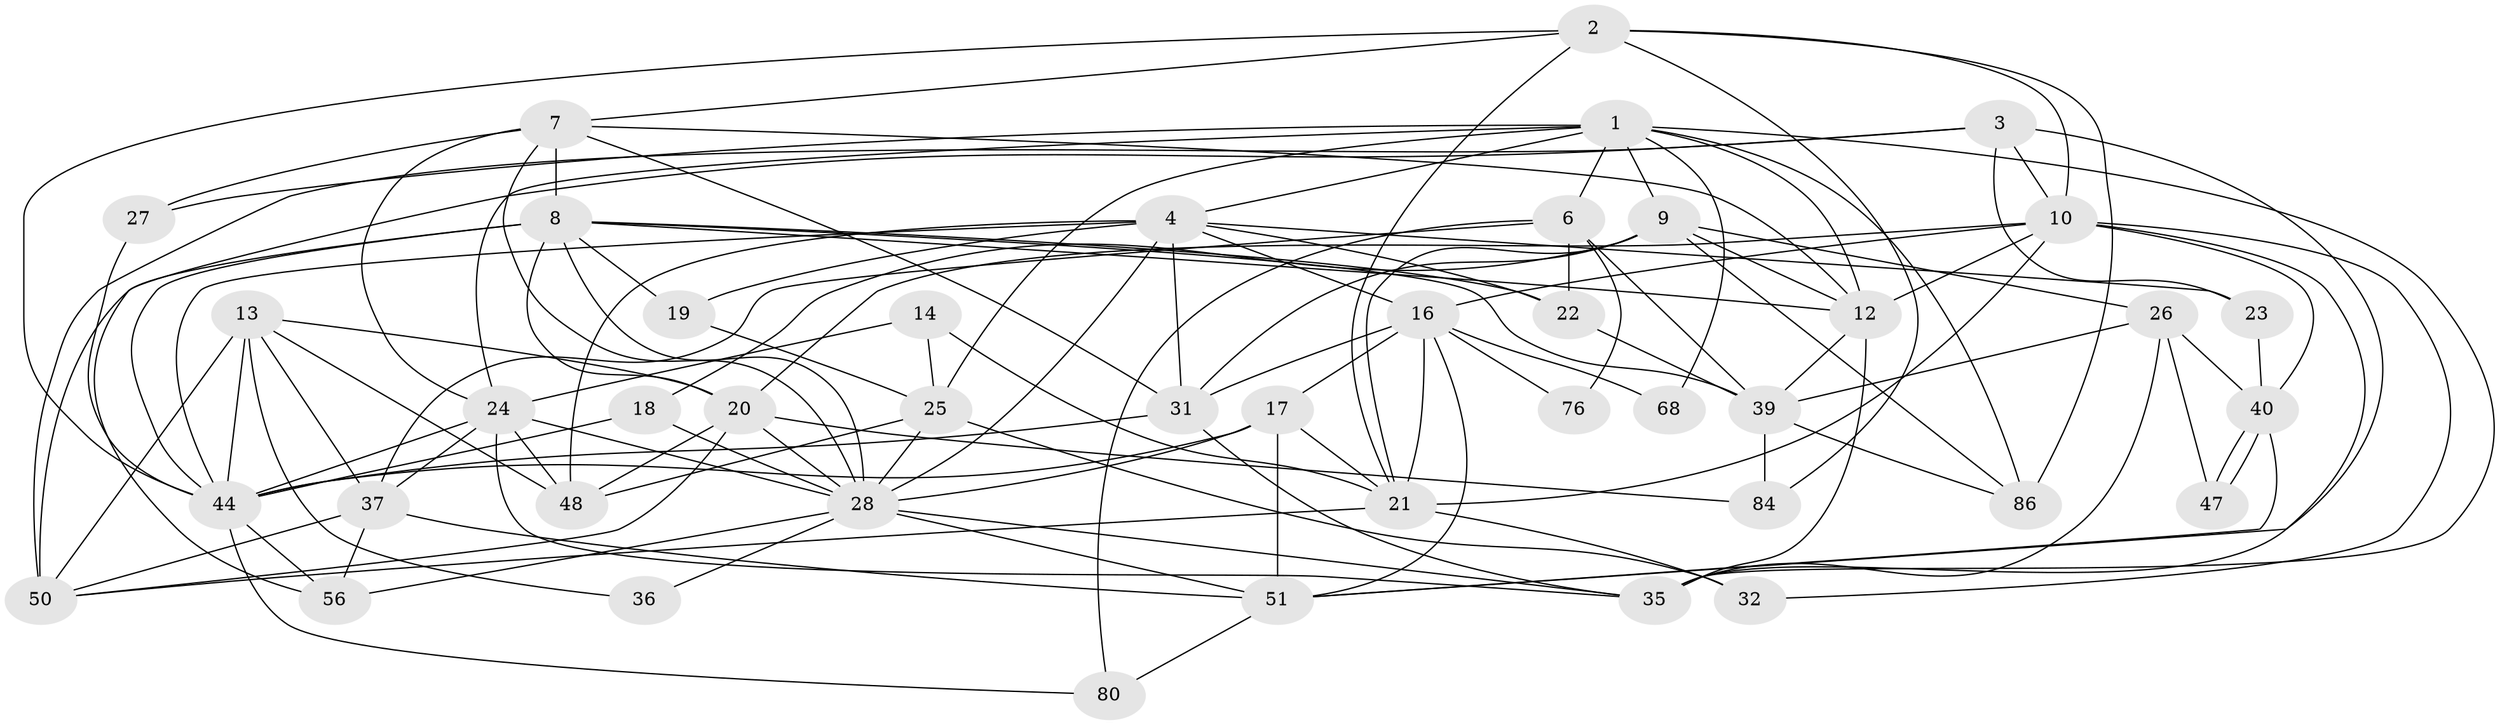 // original degree distribution, {8: 0.011627906976744186, 4: 0.29069767441860467, 5: 0.27906976744186046, 7: 0.011627906976744186, 3: 0.23255813953488372, 2: 0.12790697674418605, 6: 0.03488372093023256, 9: 0.011627906976744186}
// Generated by graph-tools (version 1.1) at 2025/18/03/04/25 18:18:46]
// undirected, 43 vertices, 123 edges
graph export_dot {
graph [start="1"]
  node [color=gray90,style=filled];
  1 [super="+45"];
  2 [super="+5"];
  3;
  4 [super="+15"];
  6 [super="+78"];
  7 [super="+73"];
  8 [super="+62+11"];
  9;
  10 [super="+29+61+63"];
  12 [super="+33+67+49"];
  13 [super="+57"];
  14;
  16 [super="+46+41"];
  17 [super="+70"];
  18 [super="+64"];
  19;
  20 [super="+85+81"];
  21 [super="+30"];
  22;
  23;
  24 [super="+43"];
  25;
  26;
  27;
  28 [super="+65+42"];
  31 [super="+34"];
  32;
  35 [super="+75+53"];
  36;
  37 [super="+38+82"];
  39 [super="+71"];
  40 [super="+74"];
  44 [super="+54+72+79"];
  47;
  48 [super="+77"];
  50 [super="+59"];
  51 [super="+58"];
  56;
  68;
  76;
  80;
  84;
  86;
  1 -- 9;
  1 -- 86;
  1 -- 4;
  1 -- 24;
  1 -- 68;
  1 -- 12;
  1 -- 27;
  1 -- 25;
  1 -- 35;
  1 -- 6;
  2 -- 84;
  2 -- 86;
  2 -- 10;
  2 -- 44;
  2 -- 21;
  2 -- 7;
  3 -- 23;
  3 -- 50;
  3 -- 51;
  3 -- 56;
  3 -- 10;
  4 -- 23;
  4 -- 48;
  4 -- 16;
  4 -- 19;
  4 -- 22;
  4 -- 31;
  4 -- 44;
  4 -- 28;
  6 -- 80;
  6 -- 22;
  6 -- 76;
  6 -- 39;
  6 -- 37;
  7 -- 8;
  7 -- 27;
  7 -- 24;
  7 -- 31;
  7 -- 28;
  7 -- 12;
  8 -- 50;
  8 -- 20;
  8 -- 28 [weight=2];
  8 -- 22;
  8 -- 19;
  8 -- 39;
  8 -- 12;
  8 -- 44;
  9 -- 31;
  9 -- 26;
  9 -- 18;
  9 -- 21;
  9 -- 86;
  9 -- 12;
  10 -- 35 [weight=2];
  10 -- 20;
  10 -- 12;
  10 -- 16;
  10 -- 32;
  10 -- 40;
  10 -- 21;
  12 -- 39;
  12 -- 35;
  13 -- 48;
  13 -- 50;
  13 -- 20;
  13 -- 37;
  13 -- 36;
  13 -- 44;
  14 -- 24;
  14 -- 25;
  14 -- 21;
  16 -- 51;
  16 -- 68;
  16 -- 21;
  16 -- 17;
  16 -- 76;
  16 -- 31;
  17 -- 21;
  17 -- 51;
  17 -- 44;
  17 -- 28;
  18 -- 44;
  18 -- 28;
  19 -- 25;
  20 -- 48;
  20 -- 84;
  20 -- 50;
  20 -- 28;
  21 -- 32;
  21 -- 50;
  22 -- 39;
  23 -- 40;
  24 -- 28;
  24 -- 37;
  24 -- 35;
  24 -- 48;
  24 -- 44 [weight=2];
  25 -- 28;
  25 -- 32;
  25 -- 48;
  26 -- 39;
  26 -- 47;
  26 -- 35;
  26 -- 40;
  27 -- 44;
  28 -- 36;
  28 -- 56;
  28 -- 35 [weight=2];
  28 -- 51;
  31 -- 44;
  31 -- 35;
  37 -- 56;
  37 -- 50;
  37 -- 51;
  39 -- 86;
  39 -- 84;
  40 -- 47;
  40 -- 47;
  40 -- 51;
  44 -- 80;
  44 -- 56;
  51 -- 80;
}
